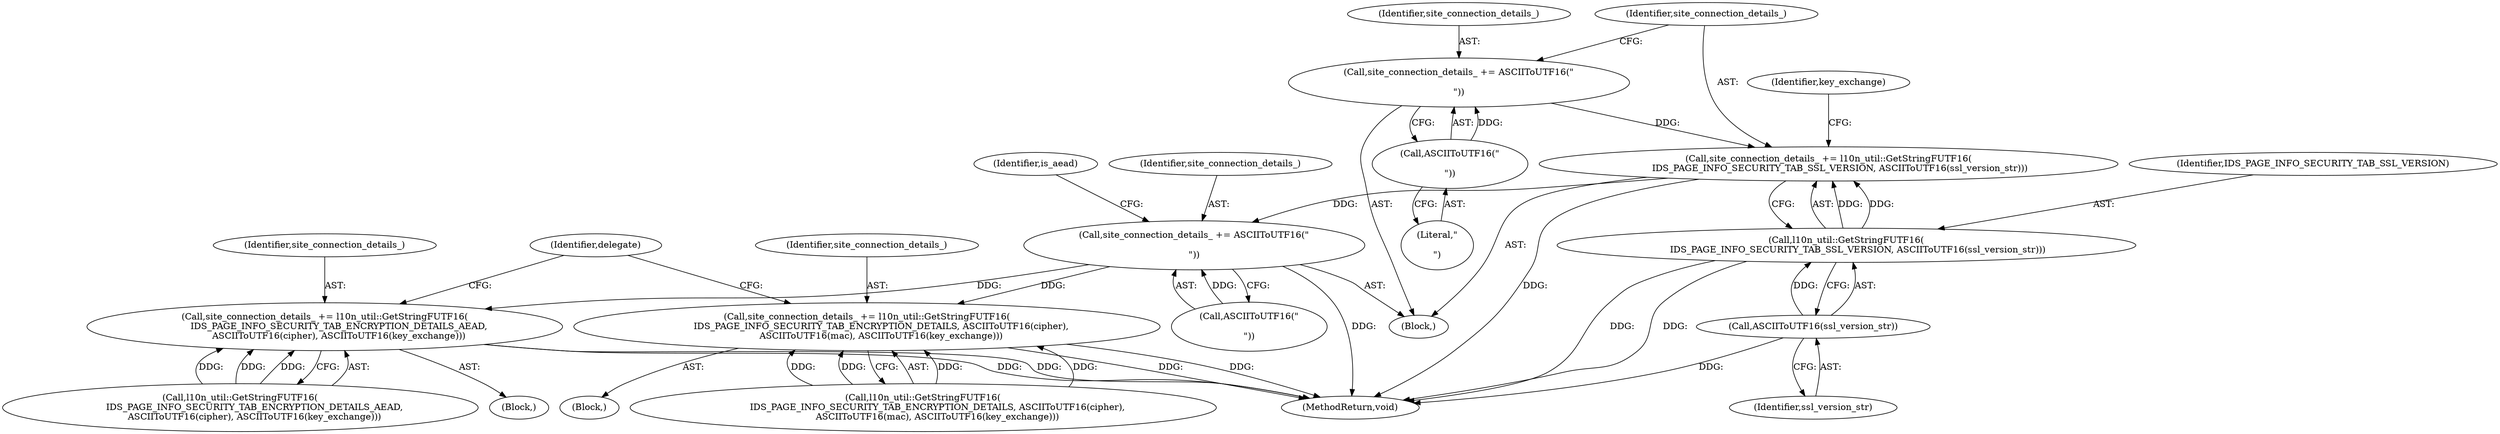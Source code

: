 digraph "0_Chrome_7cde8513c12a6e8ec5d1d1eb1cfd078d9adad3ef@API" {
"1000548" [label="(Call,site_connection_details_ += l10n_util::GetStringFUTF16(\n        IDS_PAGE_INFO_SECURITY_TAB_SSL_VERSION, ASCIIToUTF16(ssl_version_str)))"];
"1000550" [label="(Call,l10n_util::GetStringFUTF16(\n        IDS_PAGE_INFO_SECURITY_TAB_SSL_VERSION, ASCIIToUTF16(ssl_version_str)))"];
"1000552" [label="(Call,ASCIIToUTF16(ssl_version_str))"];
"1000544" [label="(Call,site_connection_details_ += ASCIIToUTF16(\"\n\n\"))"];
"1000546" [label="(Call,ASCIIToUTF16(\"\n\n\"))"];
"1000571" [label="(Call,site_connection_details_ += ASCIIToUTF16(\"\n\n\"))"];
"1000595" [label="(Call,site_connection_details_ += l10n_util::GetStringFUTF16(\n          IDS_PAGE_INFO_SECURITY_TAB_ENCRYPTION_DETAILS_AEAD,\n          ASCIIToUTF16(cipher), ASCIIToUTF16(key_exchange)))"];
"1000605" [label="(Call,site_connection_details_ += l10n_util::GetStringFUTF16(\n          IDS_PAGE_INFO_SECURITY_TAB_ENCRYPTION_DETAILS, ASCIIToUTF16(cipher),\n          ASCIIToUTF16(mac), ASCIIToUTF16(key_exchange)))"];
"1000596" [label="(Identifier,site_connection_details_)"];
"1000605" [label="(Call,site_connection_details_ += l10n_util::GetStringFUTF16(\n          IDS_PAGE_INFO_SECURITY_TAB_ENCRYPTION_DETAILS, ASCIIToUTF16(cipher),\n          ASCIIToUTF16(mac), ASCIIToUTF16(key_exchange)))"];
"1000577" [label="(Block,)"];
"1000572" [label="(Identifier,site_connection_details_)"];
"1000606" [label="(Identifier,site_connection_details_)"];
"1000550" [label="(Call,l10n_util::GetStringFUTF16(\n        IDS_PAGE_INFO_SECURITY_TAB_SSL_VERSION, ASCIIToUTF16(ssl_version_str)))"];
"1000552" [label="(Call,ASCIIToUTF16(ssl_version_str))"];
"1000607" [label="(Call,l10n_util::GetStringFUTF16(\n          IDS_PAGE_INFO_SECURITY_TAB_ENCRYPTION_DETAILS, ASCIIToUTF16(cipher),\n          ASCIIToUTF16(mac), ASCIIToUTF16(key_exchange)))"];
"1000551" [label="(Identifier,IDS_PAGE_INFO_SECURITY_TAB_SSL_VERSION)"];
"1000576" [label="(Identifier,is_aead)"];
"1000597" [label="(Call,l10n_util::GetStringFUTF16(\n          IDS_PAGE_INFO_SECURITY_TAB_ENCRYPTION_DETAILS_AEAD,\n          ASCIIToUTF16(cipher), ASCIIToUTF16(key_exchange)))"];
"1000548" [label="(Call,site_connection_details_ += l10n_util::GetStringFUTF16(\n        IDS_PAGE_INFO_SECURITY_TAB_SSL_VERSION, ASCIIToUTF16(ssl_version_str)))"];
"1000617" [label="(Identifier,delegate)"];
"1000571" [label="(Call,site_connection_details_ += ASCIIToUTF16(\"\n\n\"))"];
"1000595" [label="(Call,site_connection_details_ += l10n_util::GetStringFUTF16(\n          IDS_PAGE_INFO_SECURITY_TAB_ENCRYPTION_DETAILS_AEAD,\n          ASCIIToUTF16(cipher), ASCIIToUTF16(key_exchange)))"];
"1000544" [label="(Call,site_connection_details_ += ASCIIToUTF16(\"\n\n\"))"];
"1000626" [label="(MethodReturn,void)"];
"1000531" [label="(Block,)"];
"1000553" [label="(Identifier,ssl_version_str)"];
"1000561" [label="(Identifier,key_exchange)"];
"1000546" [label="(Call,ASCIIToUTF16(\"\n\n\"))"];
"1000547" [label="(Literal,\"\n\n\")"];
"1000549" [label="(Identifier,site_connection_details_)"];
"1000545" [label="(Identifier,site_connection_details_)"];
"1000604" [label="(Block,)"];
"1000573" [label="(Call,ASCIIToUTF16(\"\n\n\"))"];
"1000548" -> "1000531"  [label="AST: "];
"1000548" -> "1000550"  [label="CFG: "];
"1000549" -> "1000548"  [label="AST: "];
"1000550" -> "1000548"  [label="AST: "];
"1000561" -> "1000548"  [label="CFG: "];
"1000548" -> "1000626"  [label="DDG: "];
"1000550" -> "1000548"  [label="DDG: "];
"1000550" -> "1000548"  [label="DDG: "];
"1000544" -> "1000548"  [label="DDG: "];
"1000548" -> "1000571"  [label="DDG: "];
"1000550" -> "1000552"  [label="CFG: "];
"1000551" -> "1000550"  [label="AST: "];
"1000552" -> "1000550"  [label="AST: "];
"1000550" -> "1000626"  [label="DDG: "];
"1000550" -> "1000626"  [label="DDG: "];
"1000552" -> "1000550"  [label="DDG: "];
"1000552" -> "1000553"  [label="CFG: "];
"1000553" -> "1000552"  [label="AST: "];
"1000552" -> "1000626"  [label="DDG: "];
"1000544" -> "1000531"  [label="AST: "];
"1000544" -> "1000546"  [label="CFG: "];
"1000545" -> "1000544"  [label="AST: "];
"1000546" -> "1000544"  [label="AST: "];
"1000549" -> "1000544"  [label="CFG: "];
"1000546" -> "1000544"  [label="DDG: "];
"1000546" -> "1000547"  [label="CFG: "];
"1000547" -> "1000546"  [label="AST: "];
"1000571" -> "1000531"  [label="AST: "];
"1000571" -> "1000573"  [label="CFG: "];
"1000572" -> "1000571"  [label="AST: "];
"1000573" -> "1000571"  [label="AST: "];
"1000576" -> "1000571"  [label="CFG: "];
"1000571" -> "1000626"  [label="DDG: "];
"1000573" -> "1000571"  [label="DDG: "];
"1000571" -> "1000595"  [label="DDG: "];
"1000571" -> "1000605"  [label="DDG: "];
"1000595" -> "1000577"  [label="AST: "];
"1000595" -> "1000597"  [label="CFG: "];
"1000596" -> "1000595"  [label="AST: "];
"1000597" -> "1000595"  [label="AST: "];
"1000617" -> "1000595"  [label="CFG: "];
"1000595" -> "1000626"  [label="DDG: "];
"1000595" -> "1000626"  [label="DDG: "];
"1000597" -> "1000595"  [label="DDG: "];
"1000597" -> "1000595"  [label="DDG: "];
"1000597" -> "1000595"  [label="DDG: "];
"1000605" -> "1000604"  [label="AST: "];
"1000605" -> "1000607"  [label="CFG: "];
"1000606" -> "1000605"  [label="AST: "];
"1000607" -> "1000605"  [label="AST: "];
"1000617" -> "1000605"  [label="CFG: "];
"1000605" -> "1000626"  [label="DDG: "];
"1000605" -> "1000626"  [label="DDG: "];
"1000607" -> "1000605"  [label="DDG: "];
"1000607" -> "1000605"  [label="DDG: "];
"1000607" -> "1000605"  [label="DDG: "];
"1000607" -> "1000605"  [label="DDG: "];
}
